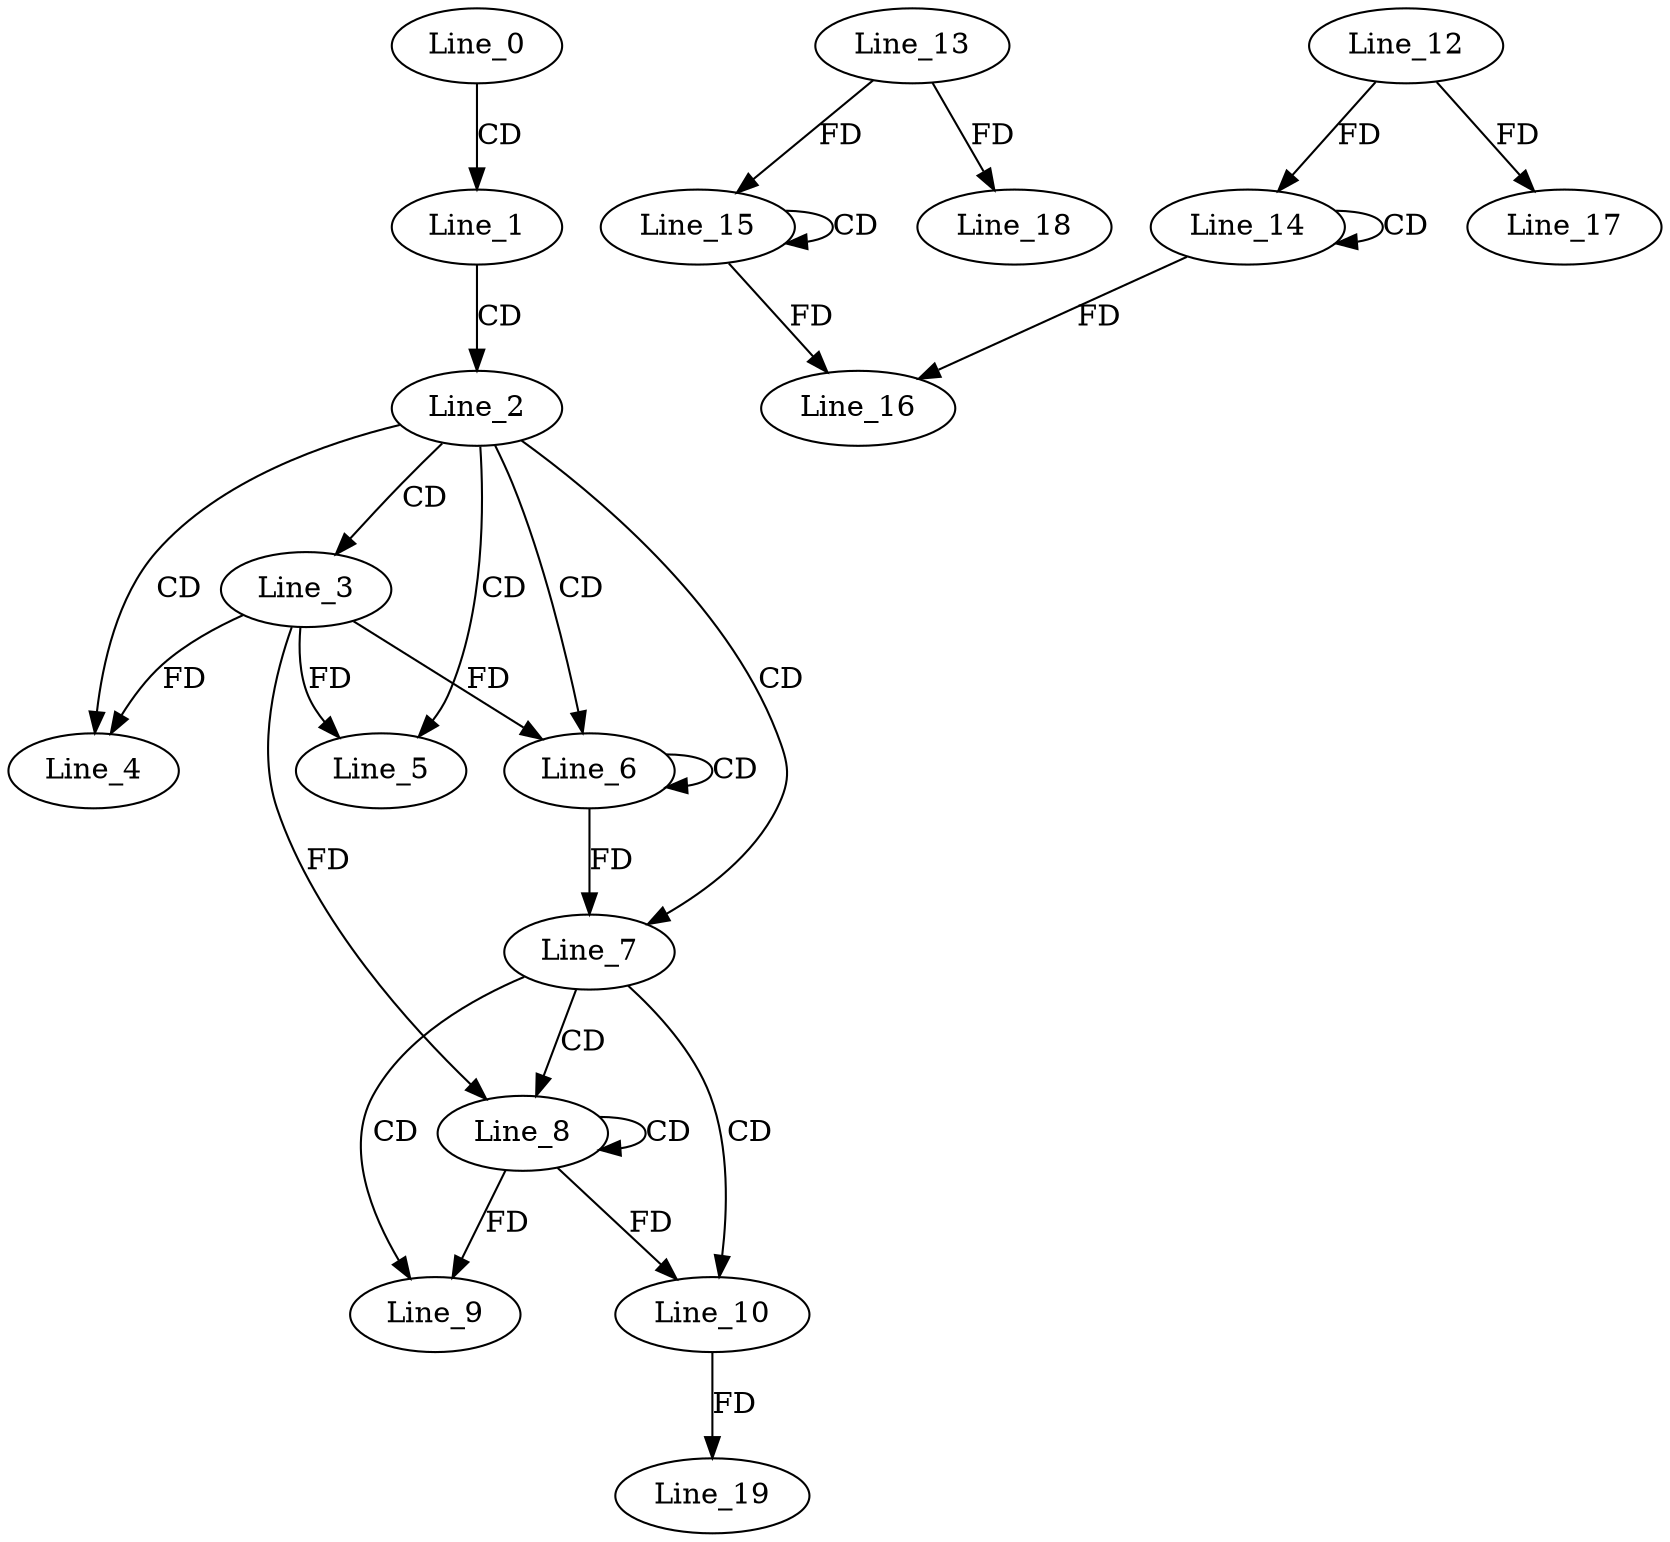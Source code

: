 digraph G {
  Line_0;
  Line_1;
  Line_2;
  Line_3;
  Line_4;
  Line_5;
  Line_6;
  Line_6;
  Line_7;
  Line_8;
  Line_8;
  Line_9;
  Line_9;
  Line_10;
  Line_10;
  Line_14;
  Line_14;
  Line_12;
  Line_15;
  Line_15;
  Line_13;
  Line_16;
  Line_16;
  Line_17;
  Line_18;
  Line_19;
  Line_0 -> Line_1 [ label="CD" ];
  Line_1 -> Line_2 [ label="CD" ];
  Line_2 -> Line_3 [ label="CD" ];
  Line_2 -> Line_4 [ label="CD" ];
  Line_3 -> Line_4 [ label="FD" ];
  Line_2 -> Line_5 [ label="CD" ];
  Line_3 -> Line_5 [ label="FD" ];
  Line_2 -> Line_6 [ label="CD" ];
  Line_6 -> Line_6 [ label="CD" ];
  Line_3 -> Line_6 [ label="FD" ];
  Line_2 -> Line_7 [ label="CD" ];
  Line_6 -> Line_7 [ label="FD" ];
  Line_7 -> Line_8 [ label="CD" ];
  Line_8 -> Line_8 [ label="CD" ];
  Line_3 -> Line_8 [ label="FD" ];
  Line_7 -> Line_9 [ label="CD" ];
  Line_8 -> Line_9 [ label="FD" ];
  Line_7 -> Line_10 [ label="CD" ];
  Line_8 -> Line_10 [ label="FD" ];
  Line_14 -> Line_14 [ label="CD" ];
  Line_12 -> Line_14 [ label="FD" ];
  Line_15 -> Line_15 [ label="CD" ];
  Line_13 -> Line_15 [ label="FD" ];
  Line_14 -> Line_16 [ label="FD" ];
  Line_15 -> Line_16 [ label="FD" ];
  Line_12 -> Line_17 [ label="FD" ];
  Line_13 -> Line_18 [ label="FD" ];
  Line_10 -> Line_19 [ label="FD" ];
}
